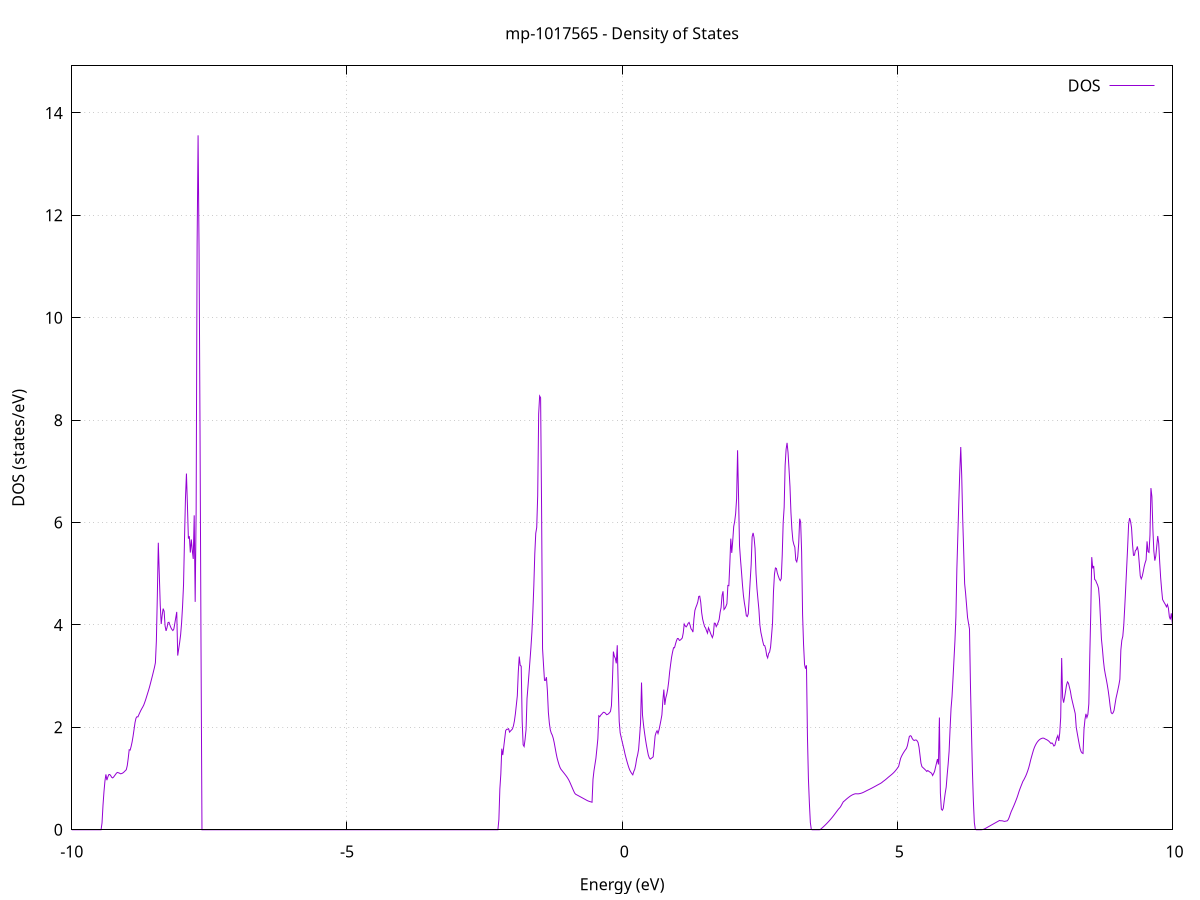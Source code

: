 set title 'mp-1017565 - Density of States'
set xlabel 'Energy (eV)'
set ylabel 'DOS (states/eV)'
set grid
set xrange [-10:10]
set yrange [0:14.919]
set xzeroaxis lt -1
set terminal png size 800,600
set output 'mp-1017565_dos_gnuplot.png'
plot '-' using 1:2 with lines title 'DOS'
-12.536000 0.000000
-12.518400 0.000000
-12.500800 0.000000
-12.483100 0.000000
-12.465500 0.000000
-12.447900 0.000000
-12.430200 0.000000
-12.412600 0.000000
-12.395000 0.000000
-12.377300 0.000000
-12.359700 0.000000
-12.342100 0.000000
-12.324500 0.000000
-12.306800 0.000000
-12.289200 0.000000
-12.271600 0.000000
-12.253900 0.000000
-12.236300 0.000000
-12.218700 0.000000
-12.201000 0.000000
-12.183400 0.000000
-12.165800 0.000000
-12.148100 0.000000
-12.130500 0.000000
-12.112900 0.000000
-12.095300 0.000000
-12.077600 0.000000
-12.060000 0.000000
-12.042400 0.000000
-12.024700 0.000000
-12.007100 0.000000
-11.989500 0.000000
-11.971800 0.000000
-11.954200 0.000000
-11.936600 0.000000
-11.918900 0.000000
-11.901300 0.000000
-11.883700 0.000000
-11.866100 0.000000
-11.848400 0.000000
-11.830800 0.000000
-11.813200 0.000000
-11.795500 0.000000
-11.777900 0.000000
-11.760300 0.000000
-11.742600 0.000000
-11.725000 0.000000
-11.707400 0.000000
-11.689700 0.000000
-11.672100 0.000000
-11.654500 0.000000
-11.636900 0.000000
-11.619200 0.000000
-11.601600 0.000000
-11.584000 0.000000
-11.566300 0.000000
-11.548700 0.000000
-11.531100 0.000000
-11.513400 0.000000
-11.495800 0.000000
-11.478200 0.000000
-11.460500 0.000000
-11.442900 0.000000
-11.425300 0.000000
-11.407700 0.000000
-11.390000 0.000000
-11.372400 0.000000
-11.354800 0.000000
-11.337100 0.000000
-11.319500 0.000000
-11.301900 0.000000
-11.284200 0.000000
-11.266600 0.000000
-11.249000 0.000000
-11.231300 0.000000
-11.213700 0.000000
-11.196100 0.000000
-11.178500 0.000000
-11.160800 0.000000
-11.143200 0.000000
-11.125600 0.000000
-11.107900 0.000000
-11.090300 0.000000
-11.072700 0.000000
-11.055000 0.000000
-11.037400 0.000000
-11.019800 0.000000
-11.002100 0.000000
-10.984500 0.000000
-10.966900 0.000000
-10.949300 0.000000
-10.931600 11.441300
-10.914000 11.785000
-10.896400 12.274600
-10.878700 15.245800
-10.861100 18.946200
-10.843500 107.692200
-10.825800 22.476000
-10.808200 16.846900
-10.790600 12.028300
-10.772900 10.821800
-10.755300 8.897200
-10.737700 7.901000
-10.720100 10.741300
-10.702400 11.207800
-10.684800 11.860700
-10.667200 12.107900
-10.649500 14.907800
-10.631900 18.521000
-10.614300 21.045800
-10.596600 84.893900
-10.579000 8.439600
-10.561400 73.398500
-10.543700 101.717200
-10.526100 36.303500
-10.508500 96.735700
-10.490900 69.821800
-10.473200 145.263400
-10.455600 0.000000
-10.438000 0.000000
-10.420300 0.000000
-10.402700 0.000000
-10.385100 0.000000
-10.367400 0.000000
-10.349800 0.000000
-10.332200 0.000000
-10.314500 0.000000
-10.296900 0.000000
-10.279300 0.000000
-10.261700 0.000000
-10.244000 0.000000
-10.226400 0.000000
-10.208800 0.000000
-10.191100 0.000000
-10.173500 0.000000
-10.155900 0.000000
-10.138200 0.000000
-10.120600 0.000000
-10.103000 0.000000
-10.085300 0.000000
-10.067700 0.000000
-10.050100 0.000000
-10.032500 0.000000
-10.014800 0.000000
-9.997200 0.000000
-9.979600 0.000000
-9.961900 0.000000
-9.944300 0.000000
-9.926700 0.000000
-9.909000 0.000000
-9.891400 0.000000
-9.873800 0.000000
-9.856100 0.000000
-9.838500 0.000000
-9.820900 0.000000
-9.803300 0.000000
-9.785600 0.000000
-9.768000 0.000000
-9.750400 0.000000
-9.732700 0.000000
-9.715100 0.000000
-9.697500 0.000000
-9.679800 0.000000
-9.662200 0.000000
-9.644600 0.000000
-9.626900 0.000000
-9.609300 0.000000
-9.591700 0.000000
-9.574100 0.000000
-9.556400 0.000000
-9.538800 0.000000
-9.521200 0.000000
-9.503500 0.000000
-9.485900 0.000000
-9.468300 0.000000
-9.450600 0.133200
-9.433000 0.478200
-9.415400 0.742300
-9.397700 0.952000
-9.380100 1.081600
-9.362500 0.968800
-9.344900 1.030900
-9.327200 1.077500
-9.309600 1.079400
-9.292000 1.056000
-9.274300 1.023300
-9.256700 1.012900
-9.239100 1.031300
-9.221400 1.057200
-9.203800 1.083000
-9.186200 1.108900
-9.168500 1.119900
-9.150900 1.112100
-9.133300 1.105800
-9.115700 1.093500
-9.098000 1.096800
-9.080400 1.104600
-9.062800 1.117300
-9.045100 1.135100
-9.027500 1.154100
-9.009900 1.173200
-8.992200 1.252500
-8.974600 1.395900
-8.957000 1.563400
-8.939300 1.556600
-8.921700 1.627700
-8.904100 1.715100
-8.886500 1.827000
-8.868800 1.958500
-8.851200 2.093300
-8.833600 2.179400
-8.815900 2.207700
-8.798300 2.205000
-8.780700 2.249200
-8.763000 2.291600
-8.745400 2.331100
-8.727800 2.366200
-8.710100 2.399200
-8.692500 2.436500
-8.674900 2.487400
-8.657300 2.542800
-8.639600 2.603800
-8.622000 2.664800
-8.604400 2.725800
-8.586700 2.792000
-8.569100 2.865000
-8.551500 2.939200
-8.533800 3.013500
-8.516200 3.090100
-8.498600 3.168400
-8.480900 3.260500
-8.463300 3.685500
-8.445700 4.564800
-8.428100 5.605900
-8.410400 4.998700
-8.392800 4.386000
-8.375200 4.018400
-8.357500 4.190700
-8.339900 4.319600
-8.322300 4.266700
-8.304600 3.980200
-8.287000 3.884000
-8.269400 3.950900
-8.251700 4.046600
-8.234100 4.053100
-8.216500 3.996400
-8.198900 3.947600
-8.181200 3.912500
-8.163600 3.891000
-8.146000 3.919800
-8.128300 4.030400
-8.110700 4.142000
-8.093100 4.254900
-8.075400 3.402000
-8.057800 3.529900
-8.040200 3.656600
-8.022500 3.808800
-8.004900 4.041600
-7.987300 4.364800
-7.969700 4.784100
-7.952000 5.676300
-7.934400 6.476500
-7.916800 6.957400
-7.899100 6.348300
-7.881500 5.686100
-7.863900 5.732300
-7.846200 5.413500
-7.828600 5.670600
-7.811000 5.460700
-7.793300 5.290500
-7.775700 6.141400
-7.758100 4.451700
-7.740500 6.236600
-7.722800 11.426900
-7.705200 13.562700
-7.687600 11.321300
-7.669900 7.777500
-7.652300 3.635500
-7.634700 0.000000
-7.617000 0.000000
-7.599400 0.000000
-7.581800 0.000000
-7.564100 0.000000
-7.546500 0.000000
-7.528900 0.000000
-7.511300 0.000000
-7.493600 0.000000
-7.476000 0.000000
-7.458400 0.000000
-7.440700 0.000000
-7.423100 0.000000
-7.405500 0.000000
-7.387800 0.000000
-7.370200 0.000000
-7.352600 0.000000
-7.334900 0.000000
-7.317300 0.000000
-7.299700 0.000000
-7.282100 0.000000
-7.264400 0.000000
-7.246800 0.000000
-7.229200 0.000000
-7.211500 0.000000
-7.193900 0.000000
-7.176300 0.000000
-7.158600 0.000000
-7.141000 0.000000
-7.123400 0.000000
-7.105700 0.000000
-7.088100 0.000000
-7.070500 0.000000
-7.052900 0.000000
-7.035200 0.000000
-7.017600 0.000000
-7.000000 0.000000
-6.982300 0.000000
-6.964700 0.000000
-6.947100 0.000000
-6.929400 0.000000
-6.911800 0.000000
-6.894200 0.000000
-6.876500 0.000000
-6.858900 0.000000
-6.841300 0.000000
-6.823700 0.000000
-6.806000 0.000000
-6.788400 0.000000
-6.770800 0.000000
-6.753100 0.000000
-6.735500 0.000000
-6.717900 0.000000
-6.700200 0.000000
-6.682600 0.000000
-6.665000 0.000000
-6.647300 0.000000
-6.629700 0.000000
-6.612100 0.000000
-6.594500 0.000000
-6.576800 0.000000
-6.559200 0.000000
-6.541600 0.000000
-6.523900 0.000000
-6.506300 0.000000
-6.488700 0.000000
-6.471000 0.000000
-6.453400 0.000000
-6.435800 0.000000
-6.418100 0.000000
-6.400500 0.000000
-6.382900 0.000000
-6.365300 0.000000
-6.347600 0.000000
-6.330000 0.000000
-6.312400 0.000000
-6.294700 0.000000
-6.277100 0.000000
-6.259500 0.000000
-6.241800 0.000000
-6.224200 0.000000
-6.206600 0.000000
-6.188900 0.000000
-6.171300 0.000000
-6.153700 0.000000
-6.136100 0.000000
-6.118400 0.000000
-6.100800 0.000000
-6.083200 0.000000
-6.065500 0.000000
-6.047900 0.000000
-6.030300 0.000000
-6.012600 0.000000
-5.995000 0.000000
-5.977400 0.000000
-5.959700 0.000000
-5.942100 0.000000
-5.924500 0.000000
-5.906900 0.000000
-5.889200 0.000000
-5.871600 0.000000
-5.854000 0.000000
-5.836300 0.000000
-5.818700 0.000000
-5.801100 0.000000
-5.783400 0.000000
-5.765800 0.000000
-5.748200 0.000000
-5.730500 0.000000
-5.712900 0.000000
-5.695300 0.000000
-5.677700 0.000000
-5.660000 0.000000
-5.642400 0.000000
-5.624800 0.000000
-5.607100 0.000000
-5.589500 0.000000
-5.571900 0.000000
-5.554200 0.000000
-5.536600 0.000000
-5.519000 0.000000
-5.501300 0.000000
-5.483700 0.000000
-5.466100 0.000000
-5.448500 0.000000
-5.430800 0.000000
-5.413200 0.000000
-5.395600 0.000000
-5.377900 0.000000
-5.360300 0.000000
-5.342700 0.000000
-5.325000 0.000000
-5.307400 0.000000
-5.289800 0.000000
-5.272100 0.000000
-5.254500 0.000000
-5.236900 0.000000
-5.219300 0.000000
-5.201600 0.000000
-5.184000 0.000000
-5.166400 0.000000
-5.148700 0.000000
-5.131100 0.000000
-5.113500 0.000000
-5.095800 0.000000
-5.078200 0.000000
-5.060600 0.000000
-5.042900 0.000000
-5.025300 0.000000
-5.007700 0.000000
-4.990100 0.000000
-4.972400 0.000000
-4.954800 0.000000
-4.937200 0.000000
-4.919500 0.000000
-4.901900 0.000000
-4.884300 0.000000
-4.866600 0.000000
-4.849000 0.000000
-4.831400 0.000000
-4.813700 0.000000
-4.796100 0.000000
-4.778500 0.000000
-4.760900 0.000000
-4.743200 0.000000
-4.725600 0.000000
-4.708000 0.000000
-4.690300 0.000000
-4.672700 0.000000
-4.655100 0.000000
-4.637400 0.000000
-4.619800 0.000000
-4.602200 0.000000
-4.584500 0.000000
-4.566900 0.000000
-4.549300 0.000000
-4.531700 0.000000
-4.514000 0.000000
-4.496400 0.000000
-4.478800 0.000000
-4.461100 0.000000
-4.443500 0.000000
-4.425900 0.000000
-4.408200 0.000000
-4.390600 0.000000
-4.373000 0.000000
-4.355300 0.000000
-4.337700 0.000000
-4.320100 0.000000
-4.302500 0.000000
-4.284800 0.000000
-4.267200 0.000000
-4.249600 0.000000
-4.231900 0.000000
-4.214300 0.000000
-4.196700 0.000000
-4.179000 0.000000
-4.161400 0.000000
-4.143800 0.000000
-4.126100 0.000000
-4.108500 0.000000
-4.090900 0.000000
-4.073300 0.000000
-4.055600 0.000000
-4.038000 0.000000
-4.020400 0.000000
-4.002700 0.000000
-3.985100 0.000000
-3.967500 0.000000
-3.949800 0.000000
-3.932200 0.000000
-3.914600 0.000000
-3.896900 0.000000
-3.879300 0.000000
-3.861700 0.000000
-3.844100 0.000000
-3.826400 0.000000
-3.808800 0.000000
-3.791200 0.000000
-3.773500 0.000000
-3.755900 0.000000
-3.738300 0.000000
-3.720600 0.000000
-3.703000 0.000000
-3.685400 0.000000
-3.667700 0.000000
-3.650100 0.000000
-3.632500 0.000000
-3.614900 0.000000
-3.597200 0.000000
-3.579600 0.000000
-3.562000 0.000000
-3.544300 0.000000
-3.526700 0.000000
-3.509100 0.000000
-3.491400 0.000000
-3.473800 0.000000
-3.456200 0.000000
-3.438500 0.000000
-3.420900 0.000000
-3.403300 0.000000
-3.385700 0.000000
-3.368000 0.000000
-3.350400 0.000000
-3.332800 0.000000
-3.315100 0.000000
-3.297500 0.000000
-3.279900 0.000000
-3.262200 0.000000
-3.244600 0.000000
-3.227000 0.000000
-3.209300 0.000000
-3.191700 0.000000
-3.174100 0.000000
-3.156500 0.000000
-3.138800 0.000000
-3.121200 0.000000
-3.103600 0.000000
-3.085900 0.000000
-3.068300 0.000000
-3.050700 0.000000
-3.033000 0.000000
-3.015400 0.000000
-2.997800 0.000000
-2.980100 0.000000
-2.962500 0.000000
-2.944900 0.000000
-2.927300 0.000000
-2.909600 0.000000
-2.892000 0.000000
-2.874400 0.000000
-2.856700 0.000000
-2.839100 0.000000
-2.821500 0.000000
-2.803800 0.000000
-2.786200 0.000000
-2.768600 0.000000
-2.750900 0.000000
-2.733300 0.000000
-2.715700 0.000000
-2.698100 0.000000
-2.680400 0.000000
-2.662800 0.000000
-2.645200 0.000000
-2.627500 0.000000
-2.609900 0.000000
-2.592300 0.000000
-2.574600 0.000000
-2.557000 0.000000
-2.539400 0.000000
-2.521700 0.000000
-2.504100 0.000000
-2.486500 0.000000
-2.468900 0.000000
-2.451200 0.000000
-2.433600 0.000000
-2.416000 0.000000
-2.398300 0.000000
-2.380700 0.000000
-2.363100 0.000000
-2.345400 0.000000
-2.327800 0.000000
-2.310200 0.000000
-2.292500 0.000000
-2.274900 0.000000
-2.257300 0.000000
-2.239700 0.200700
-2.222000 0.797200
-2.204400 1.087700
-2.186800 1.584000
-2.169100 1.458700
-2.151500 1.617800
-2.133900 1.777300
-2.116200 1.937100
-2.098600 1.962800
-2.081000 1.962800
-2.063300 1.974300
-2.045700 1.907300
-2.028100 1.929700
-2.010500 1.949000
-1.992800 1.970200
-1.975200 2.029200
-1.957600 2.125300
-1.939900 2.263500
-1.922300 2.439100
-1.904700 2.617500
-1.887000 3.082500
-1.869400 3.382900
-1.851800 3.207900
-1.834100 3.196400
-1.816500 2.119300
-1.798900 1.659200
-1.781300 1.626000
-1.763600 1.765300
-1.746000 1.956700
-1.728400 2.563600
-1.710700 2.800300
-1.693100 3.044100
-1.675500 3.295200
-1.657800 3.553300
-1.640200 3.849800
-1.622600 4.253100
-1.604900 4.760200
-1.587300 5.388100
-1.569700 5.790200
-1.552100 5.903600
-1.534400 6.526400
-1.516800 8.123400
-1.499200 8.471700
-1.481500 8.436800
-1.463900 6.297300
-1.446300 3.538700
-1.428600 3.218200
-1.411000 2.917500
-1.393400 2.917400
-1.375700 2.980200
-1.358100 2.713400
-1.340500 2.292200
-1.322900 2.084400
-1.305200 1.949100
-1.287600 1.887300
-1.270000 1.848900
-1.252300 1.788500
-1.234700 1.703000
-1.217100 1.598100
-1.199400 1.493500
-1.181800 1.401500
-1.164200 1.332300
-1.146500 1.268800
-1.128900 1.216800
-1.111300 1.181400
-1.093700 1.157800
-1.076000 1.134000
-1.058400 1.109900
-1.040800 1.085600
-1.023100 1.061000
-1.005500 1.034900
-0.987900 1.005600
-0.970200 0.973500
-0.952600 0.934400
-0.935000 0.891300
-0.917400 0.847600
-0.899700 0.803300
-0.882100 0.760200
-0.864500 0.719500
-0.846800 0.695600
-0.829200 0.685000
-0.811600 0.674700
-0.793900 0.664400
-0.776300 0.654100
-0.758700 0.643800
-0.741000 0.633400
-0.723400 0.623100
-0.705800 0.612700
-0.688200 0.602300
-0.670500 0.592000
-0.652900 0.581600
-0.635300 0.571100
-0.617600 0.562500
-0.600000 0.555700
-0.582400 0.549700
-0.564700 0.543900
-0.547100 0.537900
-0.529500 0.984900
-0.511800 1.153200
-0.494200 1.273600
-0.476600 1.396200
-0.459000 1.582000
-0.441300 1.777300
-0.423700 2.225500
-0.406100 2.209000
-0.388400 2.239800
-0.370800 2.257900
-0.353200 2.282400
-0.335500 2.296000
-0.317900 2.289100
-0.300300 2.273800
-0.282600 2.247600
-0.265000 2.252700
-0.247400 2.266500
-0.229800 2.286100
-0.212100 2.311700
-0.194500 2.422100
-0.176900 2.896700
-0.159200 3.480500
-0.141600 3.388200
-0.124000 3.349300
-0.106300 3.250500
-0.088700 3.603800
-0.071100 2.796200
-0.053400 2.115700
-0.035800 1.893300
-0.018200 1.808600
-0.000600 1.725700
0.017100 1.644900
0.034700 1.567500
0.052300 1.478900
0.070000 1.404600
0.087600 1.334900
0.105200 1.269900
0.122900 1.209700
0.140500 1.161600
0.158100 1.126100
0.175800 1.096900
0.193400 1.073300
0.211000 1.136900
0.228600 1.180300
0.246300 1.267900
0.263900 1.387600
0.281500 1.464200
0.299200 1.571400
0.316800 1.815900
0.334400 2.085100
0.352100 2.875200
0.369700 2.243200
0.387300 2.058200
0.405000 1.909500
0.422600 1.775000
0.440200 1.657500
0.457800 1.555000
0.475500 1.459100
0.493100 1.404300
0.510700 1.380300
0.528400 1.394400
0.546000 1.408000
0.563600 1.423900
0.581300 1.620500
0.598900 1.831600
0.616500 1.897200
0.634200 1.933300
0.651800 1.879800
0.669400 1.949000
0.687000 2.039300
0.704700 2.138000
0.722300 2.244200
0.739900 2.527300
0.757600 2.737800
0.775200 2.438400
0.792800 2.574700
0.810500 2.646900
0.828100 2.745400
0.845700 2.891600
0.863400 3.084600
0.881000 3.232300
0.898600 3.371700
0.916200 3.471400
0.933900 3.555500
0.951500 3.555000
0.969100 3.626800
0.986800 3.691700
1.004400 3.735700
1.022000 3.733100
1.039700 3.698000
1.057300 3.705200
1.074900 3.724000
1.092600 3.745900
1.110200 3.844900
1.127800 4.017400
1.145400 3.982900
1.163100 3.962700
1.180700 3.989200
1.198300 4.030000
1.216000 4.049700
1.233600 4.000000
1.251200 3.925900
1.268900 3.902200
1.286500 3.860500
1.304100 4.116400
1.321800 4.283400
1.339400 4.342900
1.357000 4.390600
1.374600 4.449500
1.392300 4.557500
1.409900 4.562400
1.427500 4.447300
1.445200 4.239000
1.462800 4.113200
1.480400 4.037500
1.498100 3.967900
1.515700 3.942100
1.533300 3.886000
1.551000 3.840300
1.568600 3.944700
1.586200 3.898400
1.603800 3.844500
1.621500 3.798000
1.639100 3.753200
1.656700 3.811400
1.674400 4.035300
1.692000 4.031900
1.709600 3.968300
1.727300 4.004800
1.744900 4.052500
1.762500 4.104900
1.780200 4.245800
1.797800 4.340700
1.815400 4.575400
1.833000 4.657900
1.850700 4.301700
1.868300 4.325100
1.885900 4.362500
1.903600 4.415000
1.921200 4.772100
1.938800 4.767200
1.956500 5.193500
1.974100 5.686200
1.991700 5.407800
2.009400 5.642900
2.027000 5.921300
2.044600 6.021100
2.062200 6.174600
2.079900 6.468600
2.097500 7.411700
2.115100 6.496100
2.132800 5.549400
2.150400 5.282700
2.168000 5.044900
2.185700 4.791900
2.203300 4.580800
2.220900 4.433900
2.238600 4.320100
2.256200 4.180000
2.273800 4.163600
2.291400 4.217300
2.309100 4.531400
2.326700 4.867000
2.344300 5.177700
2.362000 5.723300
2.379600 5.797700
2.397200 5.704000
2.414900 5.495100
2.432500 5.002700
2.450100 4.707300
2.467800 4.497100
2.485400 4.296200
2.503000 3.996100
2.520600 3.857500
2.538300 3.766500
2.555900 3.675700
2.573500 3.602800
2.591200 3.595700
2.608800 3.527000
2.626400 3.405100
2.644100 3.357500
2.661700 3.443300
2.679300 3.470900
2.697000 3.567300
2.714600 3.787600
2.732200 4.032500
2.749800 4.649500
2.767500 4.989100
2.785100 5.113200
2.802700 5.103500
2.820400 5.010600
2.838000 4.952700
2.855600 4.900800
2.873300 4.865700
2.890900 4.904500
2.908500 5.357500
2.926200 6.000900
2.943800 6.298100
2.961400 7.113500
2.979000 7.428900
2.996700 7.556300
3.014300 7.367200
3.031900 7.048000
3.049600 6.703100
3.067200 6.196600
3.084800 5.863100
3.102500 5.650000
3.120100 5.570600
3.137700 5.519900
3.155400 5.267000
3.173000 5.232300
3.190600 5.329300
3.208200 5.595100
3.225900 6.074900
3.243500 6.011200
3.261100 5.426400
3.278800 4.198900
3.296400 3.617400
3.314000 3.230500
3.331700 3.146000
3.349300 3.211600
3.366900 1.829000
3.384600 0.996300
3.402200 0.517300
3.419800 0.139900
3.437400 0.005000
3.455100 0.000000
3.472700 0.000000
3.490300 0.000000
3.508000 0.000000
3.525600 0.000000
3.543200 0.000000
3.560900 0.000000
3.578500 0.000000
3.596100 0.001900
3.613800 0.017700
3.631400 0.034100
3.649000 0.051100
3.666600 0.068600
3.684300 0.086700
3.701900 0.105400
3.719500 0.124700
3.737200 0.144600
3.754800 0.165100
3.772400 0.186100
3.790100 0.207800
3.807700 0.230200
3.825300 0.253500
3.843000 0.277700
3.860600 0.302800
3.878200 0.328100
3.895800 0.353400
3.913500 0.378800
3.931100 0.403700
3.948700 0.423800
3.966400 0.446400
3.984000 0.479300
4.001600 0.514800
4.019300 0.547800
4.036900 0.561900
4.054500 0.579200
4.072200 0.595900
4.089800 0.611900
4.107400 0.627300
4.125000 0.641900
4.142700 0.655700
4.160300 0.668100
4.177900 0.678900
4.195600 0.688100
4.213200 0.695700
4.230800 0.701600
4.248500 0.704100
4.266100 0.701700
4.283700 0.701400
4.301400 0.703600
4.319000 0.707100
4.336600 0.711900
4.354200 0.718000
4.371900 0.725400
4.389500 0.734100
4.407100 0.743700
4.424800 0.753400
4.442400 0.763200
4.460000 0.772700
4.477700 0.781700
4.495300 0.790800
4.512900 0.800400
4.530600 0.810300
4.548200 0.820300
4.565800 0.830400
4.583400 0.840600
4.601100 0.851000
4.618700 0.861500
4.636300 0.872100
4.654000 0.882500
4.671600 0.892500
4.689200 0.902700
4.706900 0.914000
4.724500 0.927700
4.742100 0.943900
4.759800 0.957700
4.777400 0.972100
4.795000 0.987400
4.812600 1.003600
4.830300 1.020400
4.847900 1.036200
4.865500 1.051500
4.883200 1.067000
4.900800 1.082700
4.918400 1.099600
4.936100 1.118200
4.953700 1.138600
4.971300 1.160900
4.989000 1.184900
5.006600 1.210800
5.024200 1.239100
5.041800 1.317100
5.059500 1.393000
5.077100 1.437100
5.094700 1.472800
5.112400 1.505700
5.130000 1.535500
5.147600 1.562300
5.165300 1.587700
5.182900 1.641200
5.200500 1.732900
5.218200 1.821600
5.235800 1.837300
5.253400 1.827200
5.271000 1.782300
5.288700 1.756600
5.306300 1.743300
5.323900 1.752200
5.341600 1.753500
5.359200 1.737600
5.376800 1.704500
5.394500 1.611700
5.412100 1.456300
5.429700 1.301200
5.447400 1.232500
5.465000 1.215000
5.482600 1.197600
5.500200 1.179200
5.517900 1.160700
5.535500 1.139200
5.553100 1.157300
5.570800 1.143400
5.588400 1.129800
5.606000 1.116400
5.623700 1.103600
5.641300 1.059600
5.658900 1.096400
5.676600 1.139100
5.694200 1.220900
5.711800 1.301700
5.729400 1.381300
5.747100 1.275700
5.764700 2.192300
5.782300 0.719100
5.800000 0.404000
5.817600 0.381200
5.835200 0.418800
5.852900 0.576200
5.870500 0.717200
5.888100 0.833200
5.905800 1.072300
5.923400 1.282100
5.941000 1.532800
5.958600 1.971600
5.976300 2.371000
5.993900 2.600500
6.011500 2.948000
6.029200 3.321300
6.046800 3.685100
6.064400 4.158400
6.082100 5.098300
6.099700 5.747400
6.117300 6.398300
6.135000 6.997100
6.152600 7.474800
6.170200 6.912300
6.187800 6.082800
6.205500 5.452900
6.223100 4.808600
6.240700 4.617000
6.258400 4.382700
6.276000 4.146500
6.293600 4.033200
6.311300 3.921200
6.328900 2.827200
6.346500 1.954000
6.364200 1.159100
6.381800 0.565800
6.399400 0.140800
6.417000 0.008900
6.434700 0.000000
6.452300 0.000000
6.469900 0.000000
6.487600 0.000000
6.505200 0.000000
6.522800 0.000000
6.540500 0.002100
6.558100 0.006700
6.575700 0.013200
6.593400 0.022100
6.611000 0.032700
6.628600 0.043400
6.646200 0.054100
6.663900 0.064700
6.681500 0.075400
6.699100 0.086100
6.716800 0.096800
6.734400 0.107400
6.752000 0.118100
6.769700 0.128700
6.787300 0.139400
6.804900 0.150100
6.822600 0.160700
6.840200 0.171400
6.857800 0.182000
6.875400 0.176500
6.893100 0.175900
6.910700 0.174200
6.928300 0.168500
6.946000 0.163400
6.963600 0.167200
6.981200 0.171000
6.998900 0.176200
7.016500 0.201800
7.034100 0.246500
7.051800 0.302600
7.069400 0.354900
7.087000 0.396000
7.104600 0.438900
7.122300 0.483500
7.139900 0.530000
7.157500 0.578200
7.175200 0.628200
7.192800 0.684600
7.210400 0.745000
7.228100 0.798700
7.245700 0.847400
7.263300 0.895000
7.281000 0.944500
7.298600 0.975400
7.316200 1.012700
7.333800 1.051500
7.351500 1.097700
7.369100 1.150000
7.386700 1.208200
7.404400 1.279300
7.422000 1.359700
7.439600 1.428800
7.457300 1.495400
7.474900 1.560400
7.492500 1.612900
7.510200 1.653900
7.527800 1.688300
7.545400 1.716400
7.563000 1.739200
7.580700 1.757700
7.598300 1.771800
7.615900 1.781600
7.633600 1.788400
7.651200 1.790800
7.668800 1.784800
7.686500 1.773300
7.704100 1.764500
7.721700 1.754600
7.739400 1.742400
7.757000 1.726700
7.774600 1.705400
7.792200 1.684900
7.809900 1.696900
7.827500 1.672900
7.845100 1.635300
7.862800 1.650200
7.880400 1.723800
7.898000 1.794400
7.915700 1.838300
7.933300 1.735100
7.950900 1.887400
7.968600 2.192400
7.986200 3.355000
8.003800 2.587700
8.021400 2.482600
8.039100 2.584100
8.056700 2.702300
8.074300 2.827600
8.092000 2.888900
8.109600 2.862400
8.127200 2.784700
8.144900 2.706500
8.162500 2.590300
8.180100 2.507200
8.197800 2.426800
8.215400 2.347700
8.233000 2.266200
8.250600 2.004100
8.268300 1.892700
8.285900 1.784600
8.303500 1.681600
8.321200 1.583500
8.338800 1.527300
8.356400 1.500200
8.374100 1.489900
8.391700 1.958100
8.409300 2.152000
8.427000 2.264500
8.444600 2.191700
8.462200 2.248400
8.479800 2.457500
8.497500 3.413400
8.515100 4.246300
8.532700 5.324900
8.550400 5.106300
8.568000 5.152500
8.585600 4.889300
8.603300 4.872000
8.620900 4.822600
8.638500 4.781400
8.656200 4.717600
8.673800 4.492800
8.691400 4.110300
8.709000 3.723000
8.726700 3.531300
8.744300 3.310000
8.761900 3.142600
8.779600 3.034200
8.797200 2.937700
8.814800 2.832700
8.832500 2.713300
8.850100 2.571000
8.867700 2.409200
8.885400 2.288700
8.903000 2.267700
8.920600 2.284200
8.938200 2.332700
8.955900 2.453100
8.973500 2.568200
8.991100 2.651200
9.008800 2.739000
9.026400 2.830800
9.044000 2.940900
9.061700 3.509500
9.079300 3.700400
9.096900 3.777800
9.114600 3.996900
9.132200 4.347400
9.149800 4.721800
9.167400 5.124000
9.185100 5.520800
9.202700 5.967900
9.220300 6.087100
9.238000 6.023000
9.255600 5.898600
9.273200 5.583300
9.290900 5.359400
9.308500 5.362400
9.326100 5.456300
9.343800 5.469600
9.361400 5.533500
9.379000 5.431300
9.396600 5.197800
9.414300 4.957100
9.431900 4.900600
9.449500 4.948800
9.467200 5.035800
9.484800 5.137600
9.502400 5.212300
9.520100 5.270100
9.537700 5.632100
9.555300 5.431200
9.573000 5.416800
9.590600 5.753800
9.608200 6.673000
9.625800 6.506600
9.643500 5.872800
9.661100 5.445100
9.678700 5.256400
9.696400 5.345400
9.714000 5.542700
9.731600 5.737300
9.749300 5.592500
9.766900 5.238100
9.784500 4.926600
9.802200 4.692900
9.819800 4.497200
9.837400 4.461300
9.855000 4.427000
9.872700 4.394600
9.890300 4.353800
9.907900 4.398900
9.925600 4.328600
9.943200 4.159800
9.960800 4.108500
9.978500 4.227700
9.996100 4.047900
10.013700 3.840500
10.031400 3.634500
10.049000 3.478200
10.066600 3.406500
10.084200 3.282500
10.101900 3.218000
10.119500 3.190400
10.137100 3.150000
10.154800 3.343500
10.172400 3.154600
10.190000 2.965300
10.207700 2.969800
10.225300 3.091200
10.242900 3.328500
10.260600 3.555600
10.278200 3.731300
10.295800 3.335400
10.313400 2.921000
10.331100 2.741900
10.348700 2.831500
10.366300 2.940500
10.384000 3.060200
10.401600 3.192100
10.419200 3.252800
10.436900 3.249600
10.454500 3.313700
10.472100 3.381100
10.489800 3.457100
10.507400 3.587100
10.525000 3.825800
10.542600 3.644700
10.560300 3.883900
10.577900 4.163700
10.595500 4.402300
10.613200 4.640600
10.630800 4.750300
10.648400 4.446700
10.666100 4.416800
10.683700 4.480400
10.701300 4.518900
10.719000 4.542200
10.736600 4.629700
10.754200 4.718300
10.771800 4.886100
10.789500 4.631900
10.807100 4.407900
10.824700 4.230500
10.842400 3.940800
10.860000 3.812800
10.877600 3.460200
10.895300 3.164900
10.912900 2.833600
10.930500 2.652800
10.948200 2.494800
10.965800 2.317200
10.983400 2.173200
11.001000 2.185900
11.018700 2.216900
11.036300 2.356200
11.053900 2.615800
11.071600 2.834700
11.089200 3.017600
11.106800 3.117900
11.124500 3.180900
11.142100 3.210600
11.159700 3.281600
11.177400 3.390400
11.195000 3.513300
11.212600 3.645100
11.230200 3.757600
11.247900 3.844700
11.265500 3.904600
11.283100 3.944300
11.300800 3.969900
11.318400 3.952400
11.336000 4.005100
11.353700 4.044800
11.371300 4.045100
11.388900 4.129200
11.406600 4.288700
11.424200 4.429200
11.441800 4.508200
11.459400 4.087900
11.477100 3.641700
11.494700 3.116100
11.512300 2.544500
11.530000 2.059200
11.547600 1.618600
11.565200 1.352000
11.582900 1.301200
11.600500 1.259800
11.618100 1.246000
11.635800 1.216900
11.653400 1.203900
11.671000 1.214100
11.688600 1.255700
11.706300 1.313200
11.723900 1.385100
11.741500 1.411100
11.759200 1.527400
11.776800 1.848400
11.794400 2.165500
11.812100 2.412200
11.829700 2.452800
11.847300 2.377200
11.865000 2.318800
11.882600 2.381800
11.900200 2.469400
11.917800 2.622200
11.935500 2.702600
11.953100 2.900100
11.970700 3.032300
11.988400 3.238700
12.006000 3.462800
12.023600 3.714100
12.041300 4.078400
12.058900 4.274900
12.076500 4.339900
12.094200 4.398800
12.111800 4.393300
12.129400 4.439000
12.147000 4.458400
12.164700 4.484200
12.182300 4.653900
12.199900 4.367600
12.217600 4.223700
12.235200 3.952000
12.252800 3.931000
12.270500 3.881800
12.288100 3.836300
12.305700 3.791500
12.323400 3.751800
12.341000 3.774800
12.358600 3.753900
12.376200 3.600900
12.393900 3.542900
12.411500 3.549900
12.429100 3.276000
12.446800 3.013500
12.464400 2.869700
12.482000 2.720300
12.499700 2.595300
12.517300 2.491300
12.534900 2.370000
12.552600 2.265200
12.570200 2.235300
12.587800 2.276800
12.605400 2.204900
12.623100 2.177600
12.640700 2.208800
12.658300 2.276900
12.676000 2.360100
12.693600 2.440200
12.711200 2.623800
12.728900 2.807600
12.746500 2.913900
12.764100 3.001500
12.781800 3.047000
12.799400 3.014500
12.817000 2.877200
12.834600 2.793600
12.852300 2.769100
12.869900 2.801100
12.887500 2.785700
12.905200 2.777600
12.922800 2.801500
12.940400 2.855300
12.958100 2.912800
12.975700 2.959300
12.993300 2.964500
13.011000 2.967000
13.028600 2.976000
13.046200 2.987700
13.063800 3.013800
13.081500 3.068900
13.099100 3.052800
13.116700 3.013300
13.134400 2.976800
13.152000 2.967800
13.169600 3.034000
13.187300 3.030000
13.204900 3.079500
13.222500 3.141300
13.240200 3.202600
13.257800 3.219700
13.275400 3.124700
13.293000 2.943100
13.310700 2.979300
13.328300 3.087400
13.345900 3.190500
13.363600 3.308600
13.381200 3.412000
13.398800 3.483400
13.416500 3.511400
13.434100 3.527600
13.451700 3.624600
13.469300 3.774700
13.487000 3.736800
13.504600 3.680600
13.522200 3.595700
13.539900 3.489800
13.557500 3.443500
13.575100 3.655800
13.592800 3.833500
13.610400 3.502400
13.628000 3.349400
13.645700 3.231600
13.663300 3.178800
13.680900 3.138600
13.698500 3.157500
13.716200 3.183200
13.733800 3.208200
13.751400 3.231300
13.769100 3.216600
13.786700 3.257600
13.804300 3.338500
13.822000 3.393900
13.839600 3.440800
13.857200 3.416600
13.874900 3.366000
13.892500 3.317200
13.910100 3.271400
13.927700 3.223600
13.945400 3.366600
13.963000 3.363300
13.980600 3.239800
13.998300 3.184200
14.015900 3.122900
14.033500 3.073000
14.051200 3.022500
14.068800 2.970900
14.086400 2.917600
14.104100 2.868200
14.121700 2.882700
14.139300 2.892100
14.156900 2.892900
14.174600 2.899700
14.192200 2.823600
14.209800 2.773500
14.227500 2.842200
14.245100 2.927300
14.262700 2.985300
14.280400 3.021300
14.298000 3.070000
14.315600 3.131500
14.333300 3.173700
14.350900 3.218500
14.368500 3.251700
14.386100 3.277000
14.403800 3.335900
14.421400 3.388900
14.439000 3.440900
14.456700 3.491600
14.474300 3.541600
14.491900 3.601100
14.509600 3.709500
14.527200 3.795500
14.544800 3.829300
14.562500 3.857700
14.580100 3.877600
14.597700 3.884500
14.615300 4.052900
14.633000 4.164300
14.650600 3.818400
14.668200 3.529700
14.685900 3.411200
14.703500 3.387600
14.721100 3.419500
14.738800 3.466000
14.756400 3.529000
14.774000 3.609400
14.791700 3.746200
14.809300 4.047100
14.826900 4.165700
14.844500 4.196000
14.862200 4.231600
14.879800 4.228300
14.897400 4.193100
14.915100 4.288700
14.932700 4.151300
14.950300 4.130000
14.968000 4.138900
14.985600 4.163100
15.003200 4.172700
15.020900 4.164300
15.038500 4.163900
15.056100 4.135500
15.073700 4.073300
15.091400 3.997100
15.109000 3.927700
15.126600 3.834800
15.144300 3.743800
15.161900 3.656800
15.179500 3.596900
15.197200 3.561400
15.214800 3.560900
15.232400 3.571700
15.250100 3.587200
15.267700 3.583400
15.285300 3.748200
15.302900 3.665300
15.320600 3.550900
15.338200 3.484400
15.355800 3.450400
15.373500 3.470700
15.391100 3.500000
15.408700 3.533000
15.426400 3.628600
15.444000 3.705600
15.461600 3.764000
15.479300 3.827700
15.496900 3.927600
15.514500 4.046700
15.532100 4.026500
15.549800 4.051300
15.567400 4.070000
15.585000 4.110200
15.602700 4.153100
15.620300 4.179000
15.637900 4.127500
15.655600 4.095900
15.673200 4.057700
15.690800 4.121400
15.708500 4.029900
15.726100 3.949800
15.743700 3.863000
15.761300 3.780000
15.779000 3.714600
15.796600 3.656400
15.814200 3.607500
15.831900 3.596000
15.849500 3.489400
15.867100 3.496900
15.884800 3.504800
15.902400 3.522100
15.920000 3.555100
15.937700 3.608000
15.955300 3.667800
15.972900 3.714200
15.990500 3.686200
16.008200 3.609400
16.025800 3.544000
16.043400 3.540700
16.061100 3.555200
16.078700 3.567000
16.096300 3.578200
16.114000 3.588200
16.131600 3.600500
16.149200 3.600900
16.166900 3.590900
16.184500 3.585900
16.202100 3.576900
16.219700 3.563300
16.237400 3.546400
16.255000 3.518700
16.272600 3.539400
16.290300 3.566000
16.307900 3.628300
16.325500 3.670300
16.343200 3.664600
16.360800 3.593400
16.378400 3.564100
16.396100 3.555900
16.413700 3.554700
16.431300 3.556800
16.448900 3.572100
16.466600 3.585300
16.484200 3.620900
16.501800 3.655700
16.519500 3.700700
16.537100 3.755300
16.554700 3.806800
16.572400 3.875100
16.590000 3.892200
16.607600 3.927100
16.625300 3.999700
16.642900 4.001700
16.660500 4.083200
16.678100 4.167900
16.695800 4.250200
16.713400 4.322500
16.731000 4.393200
16.748700 4.445300
16.766300 4.463800
16.783900 4.460200
16.801600 4.468300
16.819200 4.487600
16.836800 4.501000
16.854500 4.484900
16.872100 4.426700
16.889700 4.355400
16.907300 4.396300
16.925000 4.373500
16.942600 4.376300
16.960200 4.380700
16.977900 4.365300
16.995500 4.359500
17.013100 4.322700
17.030800 4.279200
17.048400 4.201800
17.066000 4.056600
17.083700 3.946500
17.101300 3.820100
17.118900 3.691100
17.136500 3.574100
17.154200 3.432400
17.171800 3.248400
17.189400 3.024800
17.207100 2.911000
17.224700 2.899000
17.242300 2.903600
17.260000 2.854900
17.277600 2.886800
17.295200 2.983800
17.312900 3.154400
17.330500 3.379000
17.348100 3.652500
17.365700 4.024200
17.383400 4.441100
17.401000 4.793200
17.418600 5.139700
17.436300 5.663500
17.453900 5.981100
17.471500 5.970100
17.489200 5.789800
17.506800 5.245200
17.524400 4.782500
17.542100 4.355100
17.559700 3.955100
17.577300 3.820500
17.594900 3.739600
17.612600 3.741000
17.630200 3.971600
17.647800 4.177900
17.665500 4.224600
17.683100 4.210800
17.700700 4.242600
17.718400 4.224100
17.736000 4.133500
17.753600 4.011800
17.771300 3.886700
17.788900 3.774200
17.806500 3.691200
17.824100 3.685900
17.841800 3.772700
17.859400 3.880500
17.877000 3.845500
17.894700 3.787500
17.912300 3.790700
17.929900 3.887200
17.947600 4.006100
17.965200 4.149800
17.982800 4.273500
18.000500 4.318600
18.018100 4.355600
18.035700 4.432900
18.053300 4.517300
18.071000 4.592000
18.088600 4.649000
18.106200 4.724200
18.123900 4.803300
18.141500 4.849800
18.159100 4.906200
18.176800 4.970800
18.194400 5.137100
18.212000 5.319300
18.229700 5.368400
18.247300 5.340200
18.264900 5.198600
18.282500 5.243900
18.300200 5.308400
18.317800 5.376900
18.335400 5.464000
18.353100 5.368600
18.370700 5.432000
18.388300 5.262400
18.406000 5.075300
18.423600 5.040900
18.441200 5.420300
18.458900 4.897700
18.476500 4.991600
18.494100 5.069300
18.511700 5.163500
18.529400 5.313200
18.547000 5.382600
18.564600 5.410300
18.582300 5.561500
18.599900 5.637500
18.617500 5.577700
18.635200 5.483700
18.652800 5.455100
18.670400 5.417300
18.688100 5.397600
18.705700 5.351500
18.723300 5.164500
18.740900 5.111300
18.758600 4.979600
18.776200 4.902000
18.793800 4.827000
18.811500 4.772200
18.829100 4.745700
18.846700 4.803100
18.864400 4.904800
18.882000 5.024900
18.899600 5.117300
18.917300 5.141800
18.934900 5.382200
18.952500 5.555400
18.970100 5.438100
18.987800 5.580300
19.005400 5.535800
19.023000 5.523800
19.040700 5.346200
19.058300 5.267200
19.075900 5.194100
19.093600 5.126700
19.111200 5.051000
19.128800 4.989500
19.146500 4.908800
19.164100 4.806200
19.181700 4.702000
19.199300 4.694200
19.217000 4.573100
19.234600 4.519900
19.252200 4.462300
19.269900 4.418100
19.287500 4.366500
19.305100 4.308900
19.322800 4.272100
19.340400 4.241600
19.358000 4.236400
19.375700 4.219700
19.393300 4.186500
19.410900 4.147900
19.428500 4.092400
19.446200 4.054300
19.463800 4.035700
19.481400 4.038400
19.499100 4.086000
19.516700 4.139700
19.534300 4.175600
19.552000 4.188800
19.569600 4.166600
19.587200 4.104600
19.604900 4.046500
19.622500 4.009800
19.640100 3.933800
19.657700 3.833600
19.675400 3.742500
19.693000 3.679600
19.710600 3.629700
19.728300 3.625000
19.745900 3.622500
19.763500 3.607900
19.781200 3.580500
19.798800 3.554400
19.816400 3.537900
19.834100 3.515700
19.851700 3.493600
19.869300 3.475200
19.886900 3.439000
19.904600 3.425800
19.922200 3.573600
19.939800 3.405300
19.957500 3.138000
19.975100 3.076600
19.992700 2.988500
20.010400 2.879800
20.028000 2.749600
20.045600 2.642900
20.063300 2.576800
20.080900 2.438600
20.098500 2.390800
20.116100 2.349300
20.133800 2.316200
20.151400 2.289900
20.169000 2.272500
20.186700 2.266400
20.204300 2.381700
20.221900 2.364300
20.239600 2.350800
20.257200 2.218700
20.274800 2.209200
20.292500 2.212400
20.310100 2.225400
20.327700 2.204100
20.345300 2.117600
20.363000 2.069800
20.380600 1.543300
20.398200 1.494900
20.415900 1.463200
20.433500 1.450000
20.451100 1.455000
20.468800 1.436200
20.486400 1.404600
20.504000 1.364100
20.521700 1.311800
20.539300 1.242600
20.556900 1.144000
20.574500 1.003900
20.592200 0.893800
20.609800 0.804300
20.627400 0.731800
20.645100 0.672800
20.662700 0.620800
20.680300 0.573600
20.698000 0.526900
20.715600 0.480100
20.733200 0.433800
20.750900 0.401200
20.768500 0.374900
20.786100 0.350800
20.803700 0.327900
20.821400 0.306300
20.839000 0.395100
20.856600 0.310200
20.874300 0.234300
20.891900 0.213300
20.909500 0.198600
20.927200 0.185200
20.944800 0.172300
20.962400 0.159600
20.980100 0.147000
20.997700 0.134600
21.015300 0.130300
21.032900 0.099200
21.050600 0.081900
21.068200 0.063000
21.085800 0.042500
21.103500 0.020300
21.121100 0.000200
21.138700 0.000000
21.156400 0.000000
21.174000 0.000000
21.191600 0.000000
21.209300 0.000000
21.226900 0.000000
21.244500 0.000000
21.262100 0.000000
21.279800 0.000000
21.297400 0.000000
21.315000 0.000000
21.332700 0.000000
21.350300 0.000000
21.367900 0.000000
21.385600 0.000000
21.403200 0.000000
21.420800 0.000000
21.438500 0.000000
21.456100 0.000000
21.473700 0.000000
21.491300 0.000000
21.509000 0.000000
21.526600 0.000000
21.544200 0.000000
21.561900 0.000000
21.579500 0.000000
21.597100 0.000000
21.614800 0.000000
21.632400 0.000000
21.650000 0.000000
21.667700 0.000000
21.685300 0.000000
21.702900 0.000000
21.720500 0.000000
21.738200 0.000000
21.755800 0.000000
21.773400 0.000000
21.791100 0.000000
21.808700 0.000000
21.826300 0.000000
21.844000 0.000000
21.861600 0.000000
21.879200 0.000000
21.896900 0.000000
21.914500 0.000000
21.932100 0.000000
21.949700 0.000000
21.967400 0.000000
21.985000 0.000000
22.002600 0.000000
22.020300 0.000000
22.037900 0.000000
22.055500 0.000000
22.073200 0.000000
22.090800 0.000000
22.108400 0.000000
22.126100 0.000000
22.143700 0.000000
22.161300 0.000000
22.178900 0.000000
22.196600 0.000000
22.214200 0.000000
22.231800 0.000000
22.249500 0.000000
22.267100 0.000000
22.284700 0.000000
22.302400 0.000000
22.320000 0.000000
22.337600 0.000000
22.355300 0.000000
22.372900 0.000000
22.390500 0.000000
22.408100 0.000000
22.425800 0.000000
22.443400 0.000000
22.461000 0.000000
22.478700 0.000000
22.496300 0.000000
22.513900 0.000000
22.531600 0.000000
22.549200 0.000000
22.566800 0.000000
22.584500 0.000000
22.602100 0.000000
22.619700 0.000000
22.637300 0.000000
22.655000 0.000000
22.672600 0.000000
22.690200 0.000000
22.707900 0.000000
22.725500 0.000000
e
